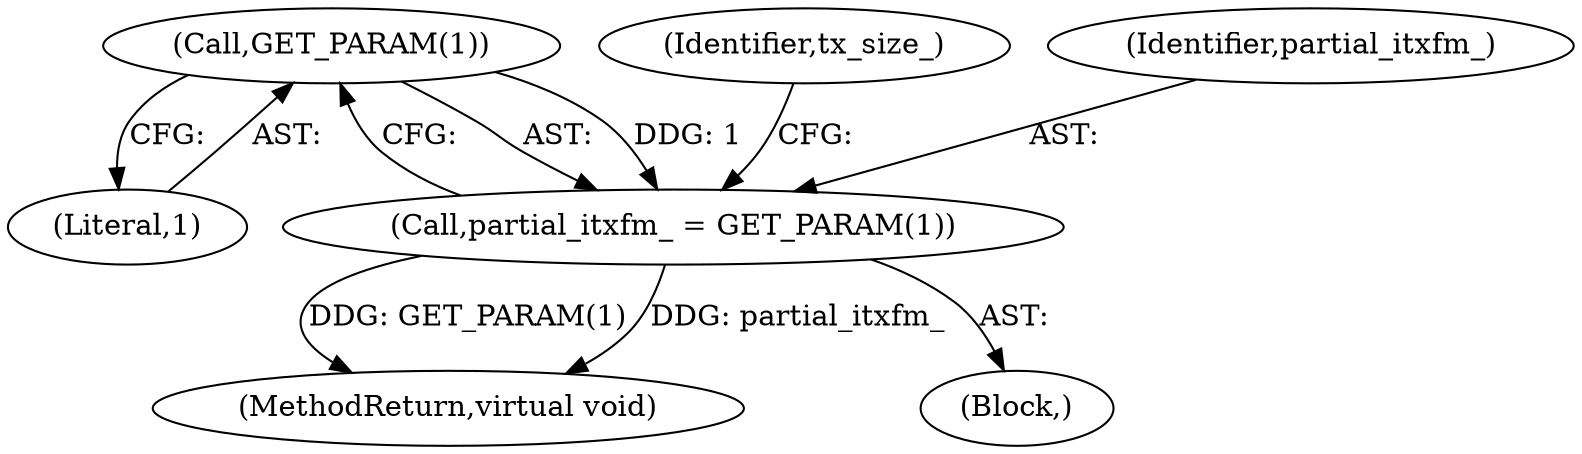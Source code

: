 digraph "1_Android_5a9753fca56f0eeb9f61e342b2fccffc364f9426_92@del" {
"1000108" [label="(Call,GET_PARAM(1))"];
"1000106" [label="(Call,partial_itxfm_ = GET_PARAM(1))"];
"1000111" [label="(Identifier,tx_size_)"];
"1000107" [label="(Identifier,partial_itxfm_)"];
"1000118" [label="(MethodReturn,virtual void)"];
"1000106" [label="(Call,partial_itxfm_ = GET_PARAM(1))"];
"1000108" [label="(Call,GET_PARAM(1))"];
"1000109" [label="(Literal,1)"];
"1000101" [label="(Block,)"];
"1000108" -> "1000106"  [label="AST: "];
"1000108" -> "1000109"  [label="CFG: "];
"1000109" -> "1000108"  [label="AST: "];
"1000106" -> "1000108"  [label="CFG: "];
"1000108" -> "1000106"  [label="DDG: 1"];
"1000106" -> "1000101"  [label="AST: "];
"1000107" -> "1000106"  [label="AST: "];
"1000111" -> "1000106"  [label="CFG: "];
"1000106" -> "1000118"  [label="DDG: GET_PARAM(1)"];
"1000106" -> "1000118"  [label="DDG: partial_itxfm_"];
}
